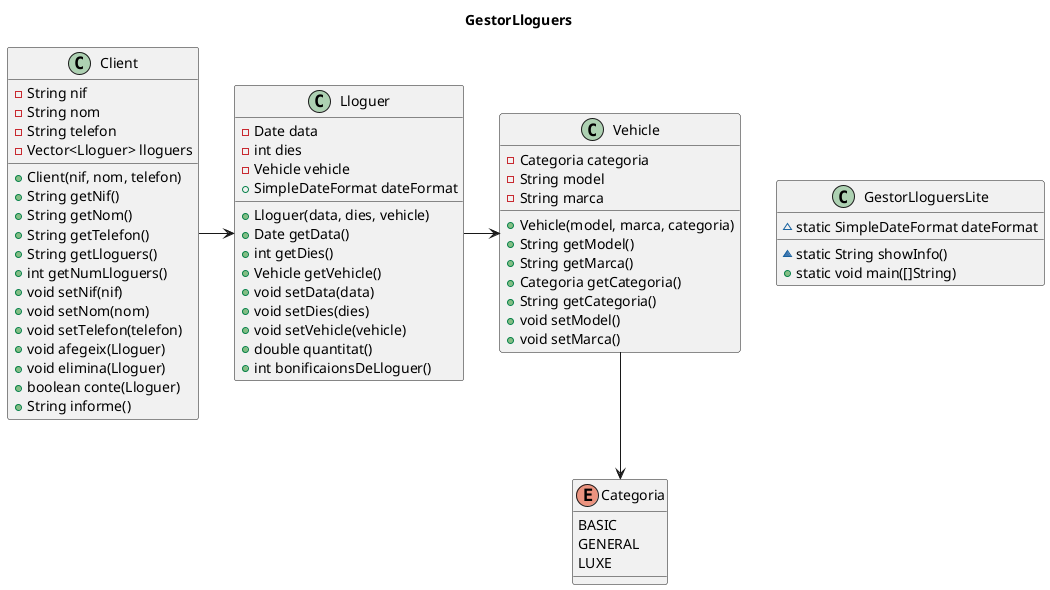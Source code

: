 @startuml

title GestorLloguers

class Client{
    - String nif
    - String nom
    - String telefon
    - Vector<Lloguer> lloguers
    + Client(nif, nom, telefon)
    + String getNif()
    + String getNom()
    + String getTelefon()
    + String getLloguers()
    + int getNumLloguers()
    + void setNif(nif)
    + void setNom(nom)
    + void setTelefon(telefon)
    + void afegeix(Lloguer)
    + void elimina(Lloguer)
    + boolean conte(Lloguer)
    + String informe()

}
class Vehicle{
    - Categoria categoria
    - String model
    - String marca
    + Vehicle(model, marca, categoria)
    + String getModel()
    + String getMarca()
    + Categoria getCategoria()
    + String getCategoria()
    + void setModel()
    + void setMarca()
}
class Lloguer{
    - Date data
    - int dies
    - Vehicle vehicle
    + SimpleDateFormat dateFormat
    + Lloguer(data, dies, vehicle)
    + Date getData()
    + int getDies()
    + Vehicle getVehicle()
    + void setData(data)
    + void setDies(dies)
    + void setVehicle(vehicle)
    + double quantitat()
    + int bonificaionsDeLloguer()
}
class GestorLloguersLite{
    ~ static SimpleDateFormat dateFormat
    ~ static String showInfo()
    + static void main([]String)
}
enum Categoria {
    BASIC
    GENERAL
    LUXE
}

Client -> Lloguer
Lloguer -> Vehicle
Vehicle --> Categoria

@enduml